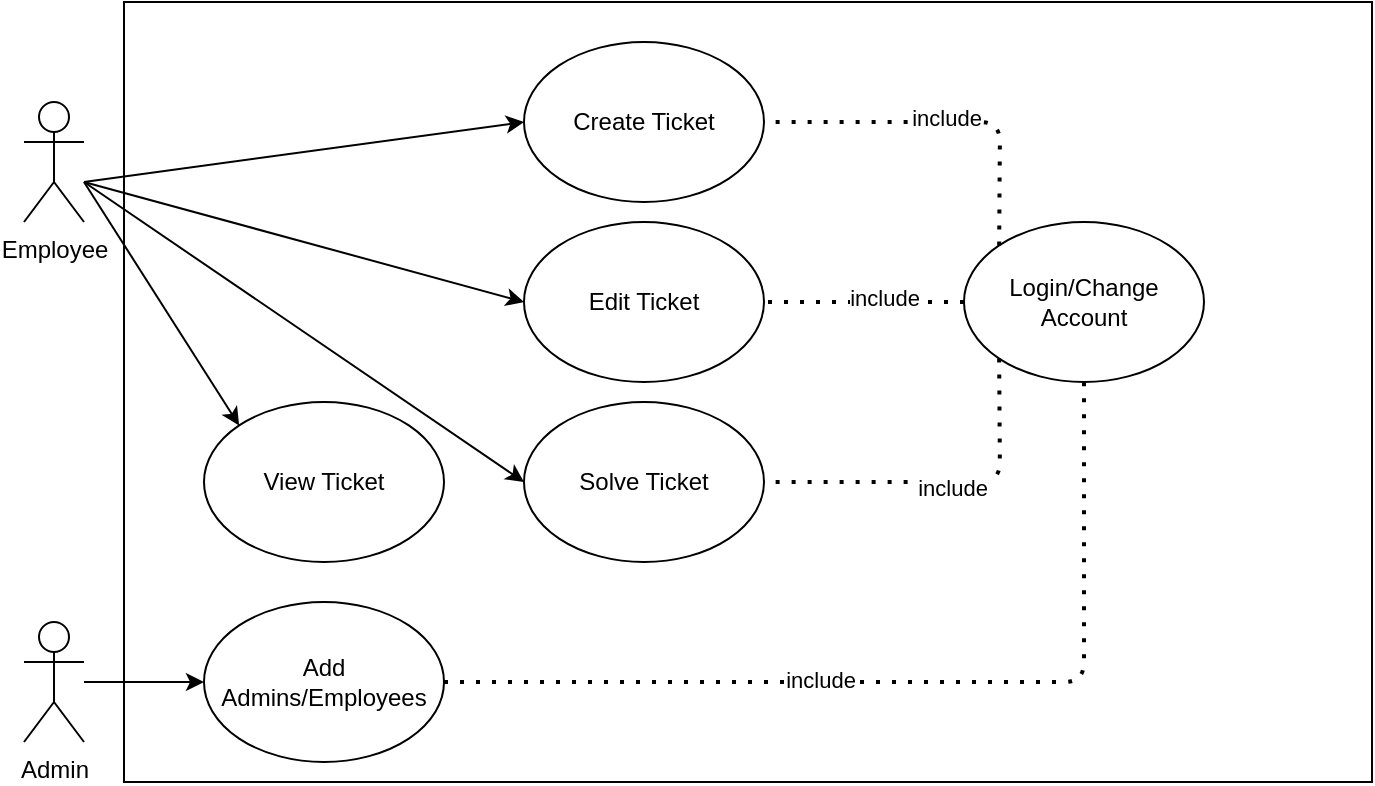 <mxfile version="13.7.7" type="device"><diagram id="w5vYqfpnXqj4SdNjwyoO" name="Page-1"><mxGraphModel dx="1038" dy="552" grid="1" gridSize="10" guides="1" tooltips="1" connect="1" arrows="1" fold="1" page="1" pageScale="1" pageWidth="827" pageHeight="1169" math="0" shadow="0"><root><mxCell id="0"/><mxCell id="1" parent="0"/><mxCell id="tT3ztpPJM9-cs5h0cQZz-3" value="" style="rounded=0;whiteSpace=wrap;html=1;" parent="1" vertex="1"><mxGeometry x="110" y="150" width="624" height="390" as="geometry"/></mxCell><mxCell id="_ob691hYvgGHAomWaRtU-1" value="Employee" style="shape=umlActor;verticalLabelPosition=bottom;verticalAlign=top;html=1;outlineConnect=0;" parent="1" vertex="1"><mxGeometry x="60" y="200" width="30" height="60" as="geometry"/></mxCell><mxCell id="_ob691hYvgGHAomWaRtU-26" value="Add Admins/Employees" style="ellipse;whiteSpace=wrap;html=1;" parent="1" vertex="1"><mxGeometry x="150" y="450" width="120" height="80" as="geometry"/></mxCell><mxCell id="_ob691hYvgGHAomWaRtU-27" value="Login/Change Account" style="ellipse;whiteSpace=wrap;html=1;" parent="1" vertex="1"><mxGeometry x="530" y="260" width="120" height="80" as="geometry"/></mxCell><mxCell id="_ob691hYvgGHAomWaRtU-30" value="Solve Ticket" style="ellipse;whiteSpace=wrap;html=1;" parent="1" vertex="1"><mxGeometry x="310" y="350" width="120" height="80" as="geometry"/></mxCell><mxCell id="_ob691hYvgGHAomWaRtU-35" value="Create Ticket" style="ellipse;whiteSpace=wrap;html=1;" parent="1" vertex="1"><mxGeometry x="310" y="170" width="120" height="80" as="geometry"/></mxCell><mxCell id="_ob691hYvgGHAomWaRtU-38" value="View Ticket" style="ellipse;whiteSpace=wrap;html=1;" parent="1" vertex="1"><mxGeometry x="150" y="350" width="120" height="80" as="geometry"/></mxCell><mxCell id="_ob691hYvgGHAomWaRtU-40" value="Edit Ticket" style="ellipse;whiteSpace=wrap;html=1;" parent="1" vertex="1"><mxGeometry x="310" y="260" width="120" height="80" as="geometry"/></mxCell><mxCell id="gE2pWHKlTNsszBB63gt_-1" value="Admin" style="shape=umlActor;verticalLabelPosition=bottom;verticalAlign=top;html=1;outlineConnect=0;" vertex="1" parent="1"><mxGeometry x="60" y="460" width="30" height="60" as="geometry"/></mxCell><mxCell id="gE2pWHKlTNsszBB63gt_-3" value="" style="endArrow=classic;html=1;entryX=0;entryY=0.5;entryDx=0;entryDy=0;" edge="1" parent="1" source="gE2pWHKlTNsszBB63gt_-1" target="_ob691hYvgGHAomWaRtU-26"><mxGeometry width="50" height="50" relative="1" as="geometry"><mxPoint x="380" y="400" as="sourcePoint"/><mxPoint x="430" y="350" as="targetPoint"/></mxGeometry></mxCell><mxCell id="gE2pWHKlTNsszBB63gt_-5" value="" style="endArrow=classic;html=1;entryX=0;entryY=0;entryDx=0;entryDy=0;" edge="1" parent="1" target="_ob691hYvgGHAomWaRtU-38"><mxGeometry width="50" height="50" relative="1" as="geometry"><mxPoint x="90" y="240" as="sourcePoint"/><mxPoint x="430" y="350" as="targetPoint"/></mxGeometry></mxCell><mxCell id="gE2pWHKlTNsszBB63gt_-6" value="" style="endArrow=classic;html=1;entryX=0;entryY=0.5;entryDx=0;entryDy=0;" edge="1" parent="1" target="_ob691hYvgGHAomWaRtU-30"><mxGeometry width="50" height="50" relative="1" as="geometry"><mxPoint x="90" y="240" as="sourcePoint"/><mxPoint x="430" y="350" as="targetPoint"/></mxGeometry></mxCell><mxCell id="gE2pWHKlTNsszBB63gt_-7" value="" style="endArrow=classic;html=1;entryX=0;entryY=0.5;entryDx=0;entryDy=0;" edge="1" parent="1" target="_ob691hYvgGHAomWaRtU-40"><mxGeometry width="50" height="50" relative="1" as="geometry"><mxPoint x="90" y="240" as="sourcePoint"/><mxPoint x="430" y="350" as="targetPoint"/></mxGeometry></mxCell><mxCell id="gE2pWHKlTNsszBB63gt_-8" value="" style="endArrow=classic;html=1;entryX=0;entryY=0.5;entryDx=0;entryDy=0;" edge="1" parent="1" target="_ob691hYvgGHAomWaRtU-35"><mxGeometry width="50" height="50" relative="1" as="geometry"><mxPoint x="90" y="240" as="sourcePoint"/><mxPoint x="430" y="350" as="targetPoint"/></mxGeometry></mxCell><mxCell id="gE2pWHKlTNsszBB63gt_-10" value="" style="endArrow=none;dashed=1;html=1;dashPattern=1 3;strokeWidth=2;exitX=1;exitY=0.5;exitDx=0;exitDy=0;entryX=0.5;entryY=1;entryDx=0;entryDy=0;" edge="1" parent="1" source="_ob691hYvgGHAomWaRtU-26" target="_ob691hYvgGHAomWaRtU-27"><mxGeometry width="50" height="50" relative="1" as="geometry"><mxPoint x="380" y="400" as="sourcePoint"/><mxPoint x="430" y="350" as="targetPoint"/><Array as="points"><mxPoint x="590" y="490"/></Array></mxGeometry></mxCell><mxCell id="gE2pWHKlTNsszBB63gt_-14" value="include" style="edgeLabel;html=1;align=center;verticalAlign=middle;resizable=0;points=[];" vertex="1" connectable="0" parent="gE2pWHKlTNsszBB63gt_-10"><mxGeometry x="-0.202" y="1" relative="1" as="geometry"><mxPoint as="offset"/></mxGeometry></mxCell><mxCell id="gE2pWHKlTNsszBB63gt_-11" value="" style="endArrow=none;dashed=1;html=1;dashPattern=1 3;strokeWidth=2;entryX=1;entryY=0.5;entryDx=0;entryDy=0;exitX=0;exitY=1;exitDx=0;exitDy=0;" edge="1" parent="1" source="_ob691hYvgGHAomWaRtU-27" target="_ob691hYvgGHAomWaRtU-30"><mxGeometry width="50" height="50" relative="1" as="geometry"><mxPoint x="380" y="400" as="sourcePoint"/><mxPoint x="430" y="350" as="targetPoint"/><Array as="points"><mxPoint x="548" y="390"/></Array></mxGeometry></mxCell><mxCell id="gE2pWHKlTNsszBB63gt_-15" value="include" style="edgeLabel;html=1;align=center;verticalAlign=middle;resizable=0;points=[];" vertex="1" connectable="0" parent="gE2pWHKlTNsszBB63gt_-11"><mxGeometry x="-0.313" y="-25" relative="1" as="geometry"><mxPoint x="-24" y="28" as="offset"/></mxGeometry></mxCell><mxCell id="gE2pWHKlTNsszBB63gt_-12" value="" style="endArrow=none;dashed=1;html=1;dashPattern=1 3;strokeWidth=2;entryX=1;entryY=0.5;entryDx=0;entryDy=0;exitX=0;exitY=0.5;exitDx=0;exitDy=0;" edge="1" parent="1" source="_ob691hYvgGHAomWaRtU-27" target="_ob691hYvgGHAomWaRtU-40"><mxGeometry width="50" height="50" relative="1" as="geometry"><mxPoint x="380" y="400" as="sourcePoint"/><mxPoint x="430" y="350" as="targetPoint"/></mxGeometry></mxCell><mxCell id="gE2pWHKlTNsszBB63gt_-16" value="include" style="edgeLabel;html=1;align=center;verticalAlign=middle;resizable=0;points=[];" vertex="1" connectable="0" parent="gE2pWHKlTNsszBB63gt_-12"><mxGeometry x="-0.192" y="-2" relative="1" as="geometry"><mxPoint as="offset"/></mxGeometry></mxCell><mxCell id="gE2pWHKlTNsszBB63gt_-13" value="" style="endArrow=none;dashed=1;html=1;dashPattern=1 3;strokeWidth=2;entryX=1;entryY=0.5;entryDx=0;entryDy=0;exitX=0;exitY=0;exitDx=0;exitDy=0;" edge="1" parent="1" source="_ob691hYvgGHAomWaRtU-27" target="_ob691hYvgGHAomWaRtU-35"><mxGeometry width="50" height="50" relative="1" as="geometry"><mxPoint x="380" y="400" as="sourcePoint"/><mxPoint x="430" y="350" as="targetPoint"/><Array as="points"><mxPoint x="548" y="210"/></Array></mxGeometry></mxCell><mxCell id="gE2pWHKlTNsszBB63gt_-17" value="include" style="edgeLabel;html=1;align=center;verticalAlign=middle;resizable=0;points=[];" vertex="1" connectable="0" parent="gE2pWHKlTNsszBB63gt_-13"><mxGeometry x="-0.313" y="27" relative="1" as="geometry"><mxPoint x="-27" y="-29" as="offset"/></mxGeometry></mxCell></root></mxGraphModel></diagram></mxfile>